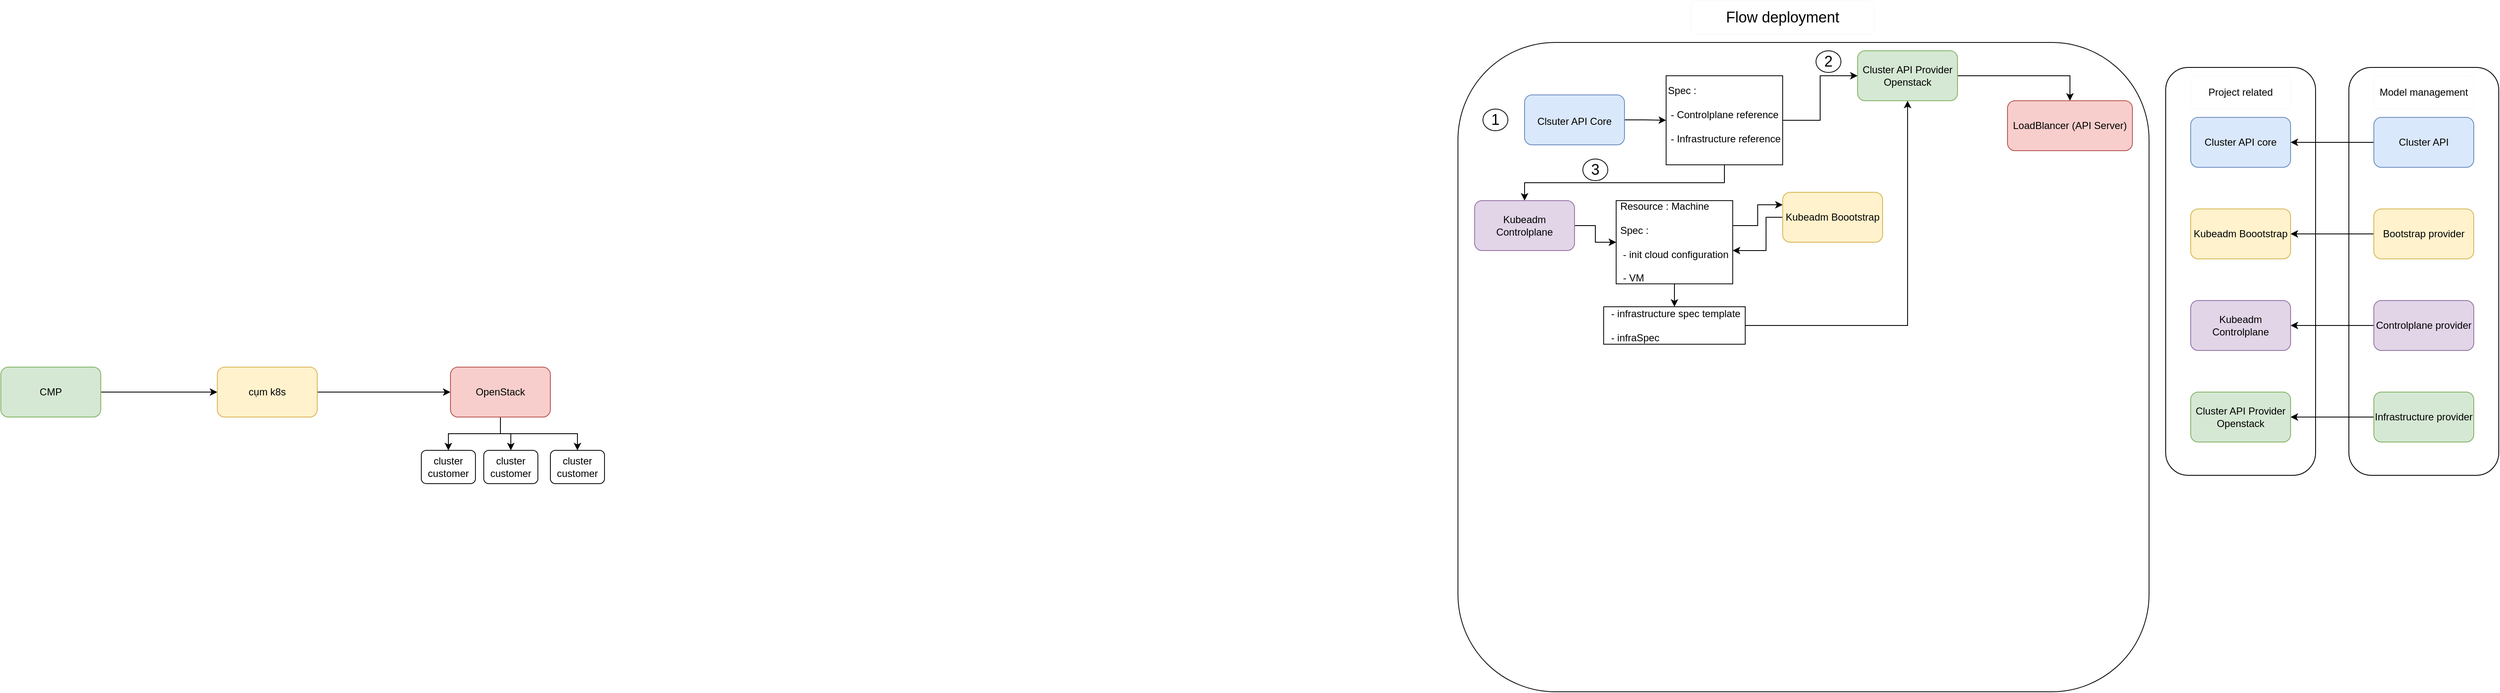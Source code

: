 <mxfile version="20.5.1" type="github">
  <diagram id="ckF89f23HVO44DXNB2ES" name="Page-1">
    <mxGraphModel dx="3972" dy="1977" grid="1" gridSize="10" guides="1" tooltips="1" connect="1" arrows="1" fold="1" page="1" pageScale="1" pageWidth="850" pageHeight="1100" math="0" shadow="0">
      <root>
        <mxCell id="0" />
        <mxCell id="1" parent="0" />
        <mxCell id="fyvyXo7SHXgF6kiXvZ8K-14" value="" style="rounded=1;whiteSpace=wrap;html=1;" parent="1" vertex="1">
          <mxGeometry x="630" y="30" width="180" height="490" as="geometry" />
        </mxCell>
        <mxCell id="fyvyXo7SHXgF6kiXvZ8K-1" value="" style="rounded=1;whiteSpace=wrap;html=1;" parent="1" vertex="1">
          <mxGeometry x="850" y="30" width="180" height="490" as="geometry" />
        </mxCell>
        <mxCell id="fyvyXo7SHXgF6kiXvZ8K-10" style="edgeStyle=orthogonalEdgeStyle;rounded=0;orthogonalLoop=1;jettySize=auto;html=1;entryX=1;entryY=0.5;entryDx=0;entryDy=0;" parent="1" source="fyvyXo7SHXgF6kiXvZ8K-2" target="fyvyXo7SHXgF6kiXvZ8K-6" edge="1">
          <mxGeometry relative="1" as="geometry" />
        </mxCell>
        <mxCell id="fyvyXo7SHXgF6kiXvZ8K-2" value="Cluster API" style="rounded=1;whiteSpace=wrap;html=1;fillColor=#dae8fc;strokeColor=#6c8ebf;" parent="1" vertex="1">
          <mxGeometry x="880" y="90" width="120" height="60" as="geometry" />
        </mxCell>
        <mxCell id="fyvyXo7SHXgF6kiXvZ8K-11" style="edgeStyle=orthogonalEdgeStyle;rounded=0;orthogonalLoop=1;jettySize=auto;html=1;entryX=1;entryY=0.5;entryDx=0;entryDy=0;" parent="1" source="fyvyXo7SHXgF6kiXvZ8K-3" target="fyvyXo7SHXgF6kiXvZ8K-7" edge="1">
          <mxGeometry relative="1" as="geometry" />
        </mxCell>
        <mxCell id="fyvyXo7SHXgF6kiXvZ8K-3" value="Bootstrap provider" style="rounded=1;whiteSpace=wrap;html=1;fillColor=#fff2cc;strokeColor=#d6b656;" parent="1" vertex="1">
          <mxGeometry x="880" y="200" width="120" height="60" as="geometry" />
        </mxCell>
        <mxCell id="fyvyXo7SHXgF6kiXvZ8K-12" style="edgeStyle=orthogonalEdgeStyle;rounded=0;orthogonalLoop=1;jettySize=auto;html=1;entryX=1;entryY=0.5;entryDx=0;entryDy=0;" parent="1" source="fyvyXo7SHXgF6kiXvZ8K-4" target="fyvyXo7SHXgF6kiXvZ8K-8" edge="1">
          <mxGeometry relative="1" as="geometry" />
        </mxCell>
        <mxCell id="fyvyXo7SHXgF6kiXvZ8K-4" value="Controlplane provider" style="rounded=1;whiteSpace=wrap;html=1;fillColor=#e1d5e7;strokeColor=#9673a6;" parent="1" vertex="1">
          <mxGeometry x="880" y="310" width="120" height="60" as="geometry" />
        </mxCell>
        <mxCell id="fyvyXo7SHXgF6kiXvZ8K-13" style="edgeStyle=orthogonalEdgeStyle;rounded=0;orthogonalLoop=1;jettySize=auto;html=1;" parent="1" source="fyvyXo7SHXgF6kiXvZ8K-5" target="fyvyXo7SHXgF6kiXvZ8K-9" edge="1">
          <mxGeometry relative="1" as="geometry" />
        </mxCell>
        <mxCell id="fyvyXo7SHXgF6kiXvZ8K-5" value="Infrastructure provider" style="rounded=1;whiteSpace=wrap;html=1;fillColor=#d5e8d4;strokeColor=#82b366;" parent="1" vertex="1">
          <mxGeometry x="880" y="420" width="120" height="60" as="geometry" />
        </mxCell>
        <mxCell id="fyvyXo7SHXgF6kiXvZ8K-6" value="Cluster API core" style="rounded=1;whiteSpace=wrap;html=1;fillColor=#dae8fc;strokeColor=#6c8ebf;" parent="1" vertex="1">
          <mxGeometry x="660" y="90" width="120" height="60" as="geometry" />
        </mxCell>
        <mxCell id="fyvyXo7SHXgF6kiXvZ8K-7" value="Kubeadm Boootstrap" style="rounded=1;whiteSpace=wrap;html=1;fillColor=#fff2cc;strokeColor=#d6b656;" parent="1" vertex="1">
          <mxGeometry x="660" y="200" width="120" height="60" as="geometry" />
        </mxCell>
        <mxCell id="fyvyXo7SHXgF6kiXvZ8K-8" value="Kubeadm Controlplane" style="rounded=1;whiteSpace=wrap;html=1;fillColor=#e1d5e7;strokeColor=#9673a6;" parent="1" vertex="1">
          <mxGeometry x="660" y="310" width="120" height="60" as="geometry" />
        </mxCell>
        <mxCell id="fyvyXo7SHXgF6kiXvZ8K-9" value="Cluster API Provider Openstack" style="rounded=1;whiteSpace=wrap;html=1;fillColor=#d5e8d4;strokeColor=#82b366;" parent="1" vertex="1">
          <mxGeometry x="660" y="420" width="120" height="60" as="geometry" />
        </mxCell>
        <mxCell id="fyvyXo7SHXgF6kiXvZ8K-16" value="Project related" style="rounded=1;whiteSpace=wrap;html=1;strokeColor=#FAFAFA;" parent="1" vertex="1">
          <mxGeometry x="660" y="40" width="120" height="40" as="geometry" />
        </mxCell>
        <mxCell id="fyvyXo7SHXgF6kiXvZ8K-17" value="Model management" style="rounded=1;whiteSpace=wrap;html=1;strokeColor=#FAFAFA;" parent="1" vertex="1">
          <mxGeometry x="880" y="40" width="120" height="40" as="geometry" />
        </mxCell>
        <mxCell id="fyvyXo7SHXgF6kiXvZ8K-18" value="" style="rounded=1;whiteSpace=wrap;html=1;strokeColor=#0D0D0D;" parent="1" vertex="1">
          <mxGeometry x="-220" width="830" height="780" as="geometry" />
        </mxCell>
        <mxCell id="fyvyXo7SHXgF6kiXvZ8K-19" value="&lt;font style=&quot;font-size: 18px;&quot;&gt;Flow deployment&lt;/font&gt;" style="rounded=1;whiteSpace=wrap;html=1;strokeColor=#FAFAFA;" parent="1" vertex="1">
          <mxGeometry x="60" y="-50" width="220" height="40" as="geometry" />
        </mxCell>
        <mxCell id="fyvyXo7SHXgF6kiXvZ8K-29" style="edgeStyle=orthogonalEdgeStyle;rounded=0;orthogonalLoop=1;jettySize=auto;html=1;exitX=1;exitY=0.5;exitDx=0;exitDy=0;entryX=0;entryY=0.5;entryDx=0;entryDy=0;fontSize=12;" parent="1" source="fyvyXo7SHXgF6kiXvZ8K-20" target="fyvyXo7SHXgF6kiXvZ8K-28" edge="1">
          <mxGeometry relative="1" as="geometry" />
        </mxCell>
        <mxCell id="fyvyXo7SHXgF6kiXvZ8K-20" value="&lt;font style=&quot;font-size: 12px;&quot;&gt;Clsuter API Core&lt;/font&gt;" style="rounded=1;whiteSpace=wrap;html=1;strokeColor=#6c8ebf;fontSize=18;fillColor=#dae8fc;" parent="1" vertex="1">
          <mxGeometry x="-140" y="63" width="120" height="60" as="geometry" />
        </mxCell>
        <mxCell id="fyvyXo7SHXgF6kiXvZ8K-21" value="1" style="ellipse;whiteSpace=wrap;html=1;strokeColor=#0D0D0D;fontSize=18;" parent="1" vertex="1">
          <mxGeometry x="-190" y="80" width="30" height="26" as="geometry" />
        </mxCell>
        <mxCell id="fyvyXo7SHXgF6kiXvZ8K-36" style="edgeStyle=orthogonalEdgeStyle;rounded=0;orthogonalLoop=1;jettySize=auto;html=1;exitX=0.5;exitY=1;exitDx=0;exitDy=0;entryX=0.5;entryY=0;entryDx=0;entryDy=0;fontSize=12;" parent="1" source="fyvyXo7SHXgF6kiXvZ8K-28" target="fyvyXo7SHXgF6kiXvZ8K-31" edge="1">
          <mxGeometry relative="1" as="geometry" />
        </mxCell>
        <mxCell id="fyvyXo7SHXgF6kiXvZ8K-37" style="edgeStyle=orthogonalEdgeStyle;rounded=0;orthogonalLoop=1;jettySize=auto;html=1;exitX=1;exitY=0.5;exitDx=0;exitDy=0;entryX=0;entryY=0.5;entryDx=0;entryDy=0;fontSize=12;" parent="1" source="fyvyXo7SHXgF6kiXvZ8K-28" target="fyvyXo7SHXgF6kiXvZ8K-32" edge="1">
          <mxGeometry relative="1" as="geometry" />
        </mxCell>
        <mxCell id="fyvyXo7SHXgF6kiXvZ8K-28" value="&lt;div style=&quot;text-align: justify;&quot;&gt;Spec :&amp;nbsp;&lt;/div&gt;&lt;div style=&quot;text-align: justify;&quot;&gt;&lt;span style=&quot;background-color: initial;&quot;&gt;&lt;br&gt;&lt;/span&gt;&lt;/div&gt;&lt;div style=&quot;text-align: justify;&quot;&gt;&lt;span style=&quot;background-color: initial;&quot;&gt;&amp;nbsp;- Controlplane reference&lt;/span&gt;&lt;br&gt;&lt;/div&gt;&lt;div style=&quot;text-align: justify;&quot;&gt;&amp;nbsp;&lt;/div&gt;&lt;div style=&quot;text-align: justify;&quot;&gt;&amp;nbsp;- Infrastructure reference&lt;/div&gt;&lt;div style=&quot;text-align: justify;&quot;&gt;&lt;br&gt;&lt;/div&gt;" style="rounded=0;whiteSpace=wrap;html=1;strokeColor=#0D0D0D;fontSize=12;" parent="1" vertex="1">
          <mxGeometry x="30" y="40" width="140" height="107" as="geometry" />
        </mxCell>
        <mxCell id="_kE5tXNdfVzmx50pyCrz-2" value="" style="edgeStyle=orthogonalEdgeStyle;rounded=0;orthogonalLoop=1;jettySize=auto;html=1;fontSize=12;entryX=0;entryY=0.5;entryDx=0;entryDy=0;" edge="1" parent="1" source="fyvyXo7SHXgF6kiXvZ8K-31" target="_kE5tXNdfVzmx50pyCrz-3">
          <mxGeometry relative="1" as="geometry">
            <mxPoint x="-140" y="290" as="targetPoint" />
          </mxGeometry>
        </mxCell>
        <mxCell id="fyvyXo7SHXgF6kiXvZ8K-31" value="Kubeadm Controlplane" style="rounded=1;whiteSpace=wrap;html=1;fillColor=#e1d5e7;strokeColor=#9673a6;" parent="1" vertex="1">
          <mxGeometry x="-200" y="190" width="120" height="60" as="geometry" />
        </mxCell>
        <mxCell id="_kE5tXNdfVzmx50pyCrz-20" style="edgeStyle=orthogonalEdgeStyle;rounded=0;orthogonalLoop=1;jettySize=auto;html=1;exitX=1;exitY=0.5;exitDx=0;exitDy=0;entryX=0.5;entryY=0;entryDx=0;entryDy=0;fontSize=12;" edge="1" parent="1" source="fyvyXo7SHXgF6kiXvZ8K-32" target="fyvyXo7SHXgF6kiXvZ8K-40">
          <mxGeometry relative="1" as="geometry" />
        </mxCell>
        <mxCell id="fyvyXo7SHXgF6kiXvZ8K-32" value="Cluster API Provider Openstack" style="rounded=1;whiteSpace=wrap;html=1;fillColor=#d5e8d4;strokeColor=#82b366;" parent="1" vertex="1">
          <mxGeometry x="260" y="10" width="120" height="60" as="geometry" />
        </mxCell>
        <mxCell id="fyvyXo7SHXgF6kiXvZ8K-38" value="2" style="ellipse;whiteSpace=wrap;html=1;strokeColor=#0D0D0D;fontSize=18;" parent="1" vertex="1">
          <mxGeometry x="210" y="10" width="30" height="26" as="geometry" />
        </mxCell>
        <mxCell id="fyvyXo7SHXgF6kiXvZ8K-39" value="3" style="ellipse;whiteSpace=wrap;html=1;strokeColor=#0D0D0D;fontSize=18;" parent="1" vertex="1">
          <mxGeometry x="-70" y="140" width="30" height="26" as="geometry" />
        </mxCell>
        <mxCell id="fyvyXo7SHXgF6kiXvZ8K-40" value="LoadBlancer (API Server)" style="rounded=1;whiteSpace=wrap;html=1;strokeColor=#b85450;fontSize=12;fillColor=#f8cecc;" parent="1" vertex="1">
          <mxGeometry x="440" y="70" width="150" height="60" as="geometry" />
        </mxCell>
        <mxCell id="_kE5tXNdfVzmx50pyCrz-16" style="edgeStyle=orthogonalEdgeStyle;rounded=0;orthogonalLoop=1;jettySize=auto;html=1;entryX=0.5;entryY=0;entryDx=0;entryDy=0;fontSize=12;" edge="1" parent="1" source="_kE5tXNdfVzmx50pyCrz-3" target="_kE5tXNdfVzmx50pyCrz-15">
          <mxGeometry relative="1" as="geometry" />
        </mxCell>
        <mxCell id="_kE5tXNdfVzmx50pyCrz-23" style="edgeStyle=orthogonalEdgeStyle;rounded=0;orthogonalLoop=1;jettySize=auto;html=1;entryX=0;entryY=0.25;entryDx=0;entryDy=0;fontSize=12;" edge="1" parent="1" source="_kE5tXNdfVzmx50pyCrz-3" target="_kE5tXNdfVzmx50pyCrz-17">
          <mxGeometry relative="1" as="geometry">
            <Array as="points">
              <mxPoint x="140" y="220" />
              <mxPoint x="140" y="195" />
            </Array>
          </mxGeometry>
        </mxCell>
        <mxCell id="_kE5tXNdfVzmx50pyCrz-3" value="&lt;div style=&quot;text-align: justify;&quot;&gt;&lt;br&gt;&lt;/div&gt;&lt;div style=&quot;text-align: justify;&quot;&gt;Resource : Machine&lt;/div&gt;&lt;div style=&quot;text-align: justify;&quot;&gt;&lt;br&gt;&lt;/div&gt;&lt;div style=&quot;text-align: justify;&quot;&gt;Spec :&amp;nbsp;&lt;/div&gt;&lt;div style=&quot;text-align: justify;&quot;&gt;&lt;span style=&quot;background-color: initial;&quot;&gt;&lt;br&gt;&lt;/span&gt;&lt;/div&gt;&lt;div style=&quot;text-align: justify;&quot;&gt;&lt;span style=&quot;background-color: initial;&quot;&gt;&amp;nbsp;- init cloud configuration&lt;/span&gt;&lt;br&gt;&lt;/div&gt;&lt;div style=&quot;text-align: justify;&quot;&gt;&amp;nbsp;&lt;/div&gt;&lt;div style=&quot;text-align: justify;&quot;&gt;&amp;nbsp;- VM&lt;/div&gt;&lt;div style=&quot;text-align: justify;&quot;&gt;&lt;br&gt;&lt;/div&gt;" style="rounded=0;whiteSpace=wrap;html=1;strokeColor=#0D0D0D;fontSize=12;" vertex="1" parent="1">
          <mxGeometry x="-30" y="190" width="140" height="100" as="geometry" />
        </mxCell>
        <mxCell id="_kE5tXNdfVzmx50pyCrz-7" style="edgeStyle=orthogonalEdgeStyle;rounded=0;orthogonalLoop=1;jettySize=auto;html=1;exitX=1;exitY=0.5;exitDx=0;exitDy=0;fontSize=12;" edge="1" parent="1" source="_kE5tXNdfVzmx50pyCrz-4" target="_kE5tXNdfVzmx50pyCrz-5">
          <mxGeometry relative="1" as="geometry" />
        </mxCell>
        <mxCell id="_kE5tXNdfVzmx50pyCrz-4" value="CMP" style="rounded=1;whiteSpace=wrap;html=1;strokeColor=#82b366;fontSize=12;fillColor=#d5e8d4;" vertex="1" parent="1">
          <mxGeometry x="-1970" y="390" width="120" height="60" as="geometry" />
        </mxCell>
        <mxCell id="_kE5tXNdfVzmx50pyCrz-8" style="edgeStyle=orthogonalEdgeStyle;rounded=0;orthogonalLoop=1;jettySize=auto;html=1;exitX=1;exitY=0.5;exitDx=0;exitDy=0;fontSize=12;" edge="1" parent="1" source="_kE5tXNdfVzmx50pyCrz-5" target="_kE5tXNdfVzmx50pyCrz-6">
          <mxGeometry relative="1" as="geometry" />
        </mxCell>
        <mxCell id="_kE5tXNdfVzmx50pyCrz-5" value="cụm k8s" style="rounded=1;whiteSpace=wrap;html=1;strokeColor=#d6b656;fontSize=12;fillColor=#fff2cc;" vertex="1" parent="1">
          <mxGeometry x="-1710" y="390" width="120" height="60" as="geometry" />
        </mxCell>
        <mxCell id="_kE5tXNdfVzmx50pyCrz-12" style="edgeStyle=orthogonalEdgeStyle;rounded=0;orthogonalLoop=1;jettySize=auto;html=1;exitX=0.5;exitY=1;exitDx=0;exitDy=0;fontSize=12;" edge="1" parent="1" source="_kE5tXNdfVzmx50pyCrz-6" target="_kE5tXNdfVzmx50pyCrz-9">
          <mxGeometry relative="1" as="geometry" />
        </mxCell>
        <mxCell id="_kE5tXNdfVzmx50pyCrz-13" style="edgeStyle=orthogonalEdgeStyle;rounded=0;orthogonalLoop=1;jettySize=auto;html=1;exitX=0.5;exitY=1;exitDx=0;exitDy=0;entryX=0.5;entryY=0;entryDx=0;entryDy=0;fontSize=12;" edge="1" parent="1" source="_kE5tXNdfVzmx50pyCrz-6" target="_kE5tXNdfVzmx50pyCrz-10">
          <mxGeometry relative="1" as="geometry" />
        </mxCell>
        <mxCell id="_kE5tXNdfVzmx50pyCrz-14" style="edgeStyle=orthogonalEdgeStyle;rounded=0;orthogonalLoop=1;jettySize=auto;html=1;exitX=0.5;exitY=1;exitDx=0;exitDy=0;entryX=0.5;entryY=0;entryDx=0;entryDy=0;fontSize=12;" edge="1" parent="1" source="_kE5tXNdfVzmx50pyCrz-6" target="_kE5tXNdfVzmx50pyCrz-11">
          <mxGeometry relative="1" as="geometry" />
        </mxCell>
        <mxCell id="_kE5tXNdfVzmx50pyCrz-6" value="OpenStack" style="rounded=1;whiteSpace=wrap;html=1;strokeColor=#b85450;fontSize=12;fillColor=#f8cecc;" vertex="1" parent="1">
          <mxGeometry x="-1430" y="390" width="120" height="60" as="geometry" />
        </mxCell>
        <mxCell id="_kE5tXNdfVzmx50pyCrz-9" value="cluster customer" style="rounded=1;whiteSpace=wrap;html=1;strokeColor=#0D0D0D;fontSize=12;" vertex="1" parent="1">
          <mxGeometry x="-1465" y="490" width="65" height="40" as="geometry" />
        </mxCell>
        <mxCell id="_kE5tXNdfVzmx50pyCrz-10" value="cluster customer" style="rounded=1;whiteSpace=wrap;html=1;strokeColor=#0D0D0D;fontSize=12;" vertex="1" parent="1">
          <mxGeometry x="-1390" y="490" width="65" height="40" as="geometry" />
        </mxCell>
        <mxCell id="_kE5tXNdfVzmx50pyCrz-11" value="cluster customer" style="rounded=1;whiteSpace=wrap;html=1;strokeColor=#0D0D0D;fontSize=12;" vertex="1" parent="1">
          <mxGeometry x="-1310" y="490" width="65" height="40" as="geometry" />
        </mxCell>
        <mxCell id="_kE5tXNdfVzmx50pyCrz-21" style="edgeStyle=orthogonalEdgeStyle;rounded=0;orthogonalLoop=1;jettySize=auto;html=1;fontSize=12;" edge="1" parent="1" source="_kE5tXNdfVzmx50pyCrz-15" target="fyvyXo7SHXgF6kiXvZ8K-32">
          <mxGeometry relative="1" as="geometry" />
        </mxCell>
        <mxCell id="_kE5tXNdfVzmx50pyCrz-15" value="&lt;div style=&quot;text-align: justify;&quot;&gt;&lt;span style=&quot;background-color: initial;&quot;&gt;&amp;nbsp;- infrastructure spec template&lt;/span&gt;&lt;br&gt;&lt;/div&gt;&lt;div style=&quot;text-align: justify;&quot;&gt;&amp;nbsp;&lt;/div&gt;&lt;div style=&quot;text-align: justify;&quot;&gt;&amp;nbsp;- infraSpec&lt;/div&gt;" style="rounded=0;whiteSpace=wrap;html=1;strokeColor=#0D0D0D;fontSize=12;" vertex="1" parent="1">
          <mxGeometry x="-45" y="317.5" width="170" height="45" as="geometry" />
        </mxCell>
        <mxCell id="_kE5tXNdfVzmx50pyCrz-22" style="edgeStyle=orthogonalEdgeStyle;rounded=0;orthogonalLoop=1;jettySize=auto;html=1;fontSize=12;" edge="1" parent="1" source="_kE5tXNdfVzmx50pyCrz-17" target="_kE5tXNdfVzmx50pyCrz-3">
          <mxGeometry relative="1" as="geometry">
            <Array as="points">
              <mxPoint x="150" y="210" />
              <mxPoint x="150" y="250" />
            </Array>
          </mxGeometry>
        </mxCell>
        <mxCell id="_kE5tXNdfVzmx50pyCrz-17" value="Kubeadm Boootstrap" style="rounded=1;whiteSpace=wrap;html=1;fillColor=#fff2cc;strokeColor=#d6b656;" vertex="1" parent="1">
          <mxGeometry x="170" y="180" width="120" height="60" as="geometry" />
        </mxCell>
      </root>
    </mxGraphModel>
  </diagram>
</mxfile>
